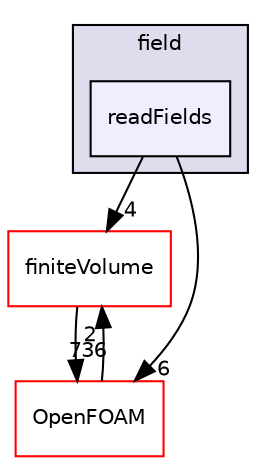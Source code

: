 digraph "src/postProcessing/functionObjects/field/readFields" {
  bgcolor=transparent;
  compound=true
  node [ fontsize="10", fontname="Helvetica"];
  edge [ labelfontsize="10", labelfontname="Helvetica"];
  subgraph clusterdir_efb3ad8e9cbb3414a44ef268cb98c0b2 {
    graph [ bgcolor="#ddddee", pencolor="black", label="field" fontname="Helvetica", fontsize="10", URL="dir_efb3ad8e9cbb3414a44ef268cb98c0b2.html"]
  dir_63475279e4a8e2b2c211267fdc337bd2 [shape=box, label="readFields", style="filled", fillcolor="#eeeeff", pencolor="black", URL="dir_63475279e4a8e2b2c211267fdc337bd2.html"];
  }
  dir_9bd15774b555cf7259a6fa18f99fe99b [shape=box label="finiteVolume" color="red" URL="dir_9bd15774b555cf7259a6fa18f99fe99b.html"];
  dir_c5473ff19b20e6ec4dfe5c310b3778a8 [shape=box label="OpenFOAM" color="red" URL="dir_c5473ff19b20e6ec4dfe5c310b3778a8.html"];
  dir_9bd15774b555cf7259a6fa18f99fe99b->dir_c5473ff19b20e6ec4dfe5c310b3778a8 [headlabel="736", labeldistance=1.5 headhref="dir_000894_001888.html"];
  dir_63475279e4a8e2b2c211267fdc337bd2->dir_9bd15774b555cf7259a6fa18f99fe99b [headlabel="4", labeldistance=1.5 headhref="dir_002466_000894.html"];
  dir_63475279e4a8e2b2c211267fdc337bd2->dir_c5473ff19b20e6ec4dfe5c310b3778a8 [headlabel="6", labeldistance=1.5 headhref="dir_002466_001888.html"];
  dir_c5473ff19b20e6ec4dfe5c310b3778a8->dir_9bd15774b555cf7259a6fa18f99fe99b [headlabel="2", labeldistance=1.5 headhref="dir_001888_000894.html"];
}
